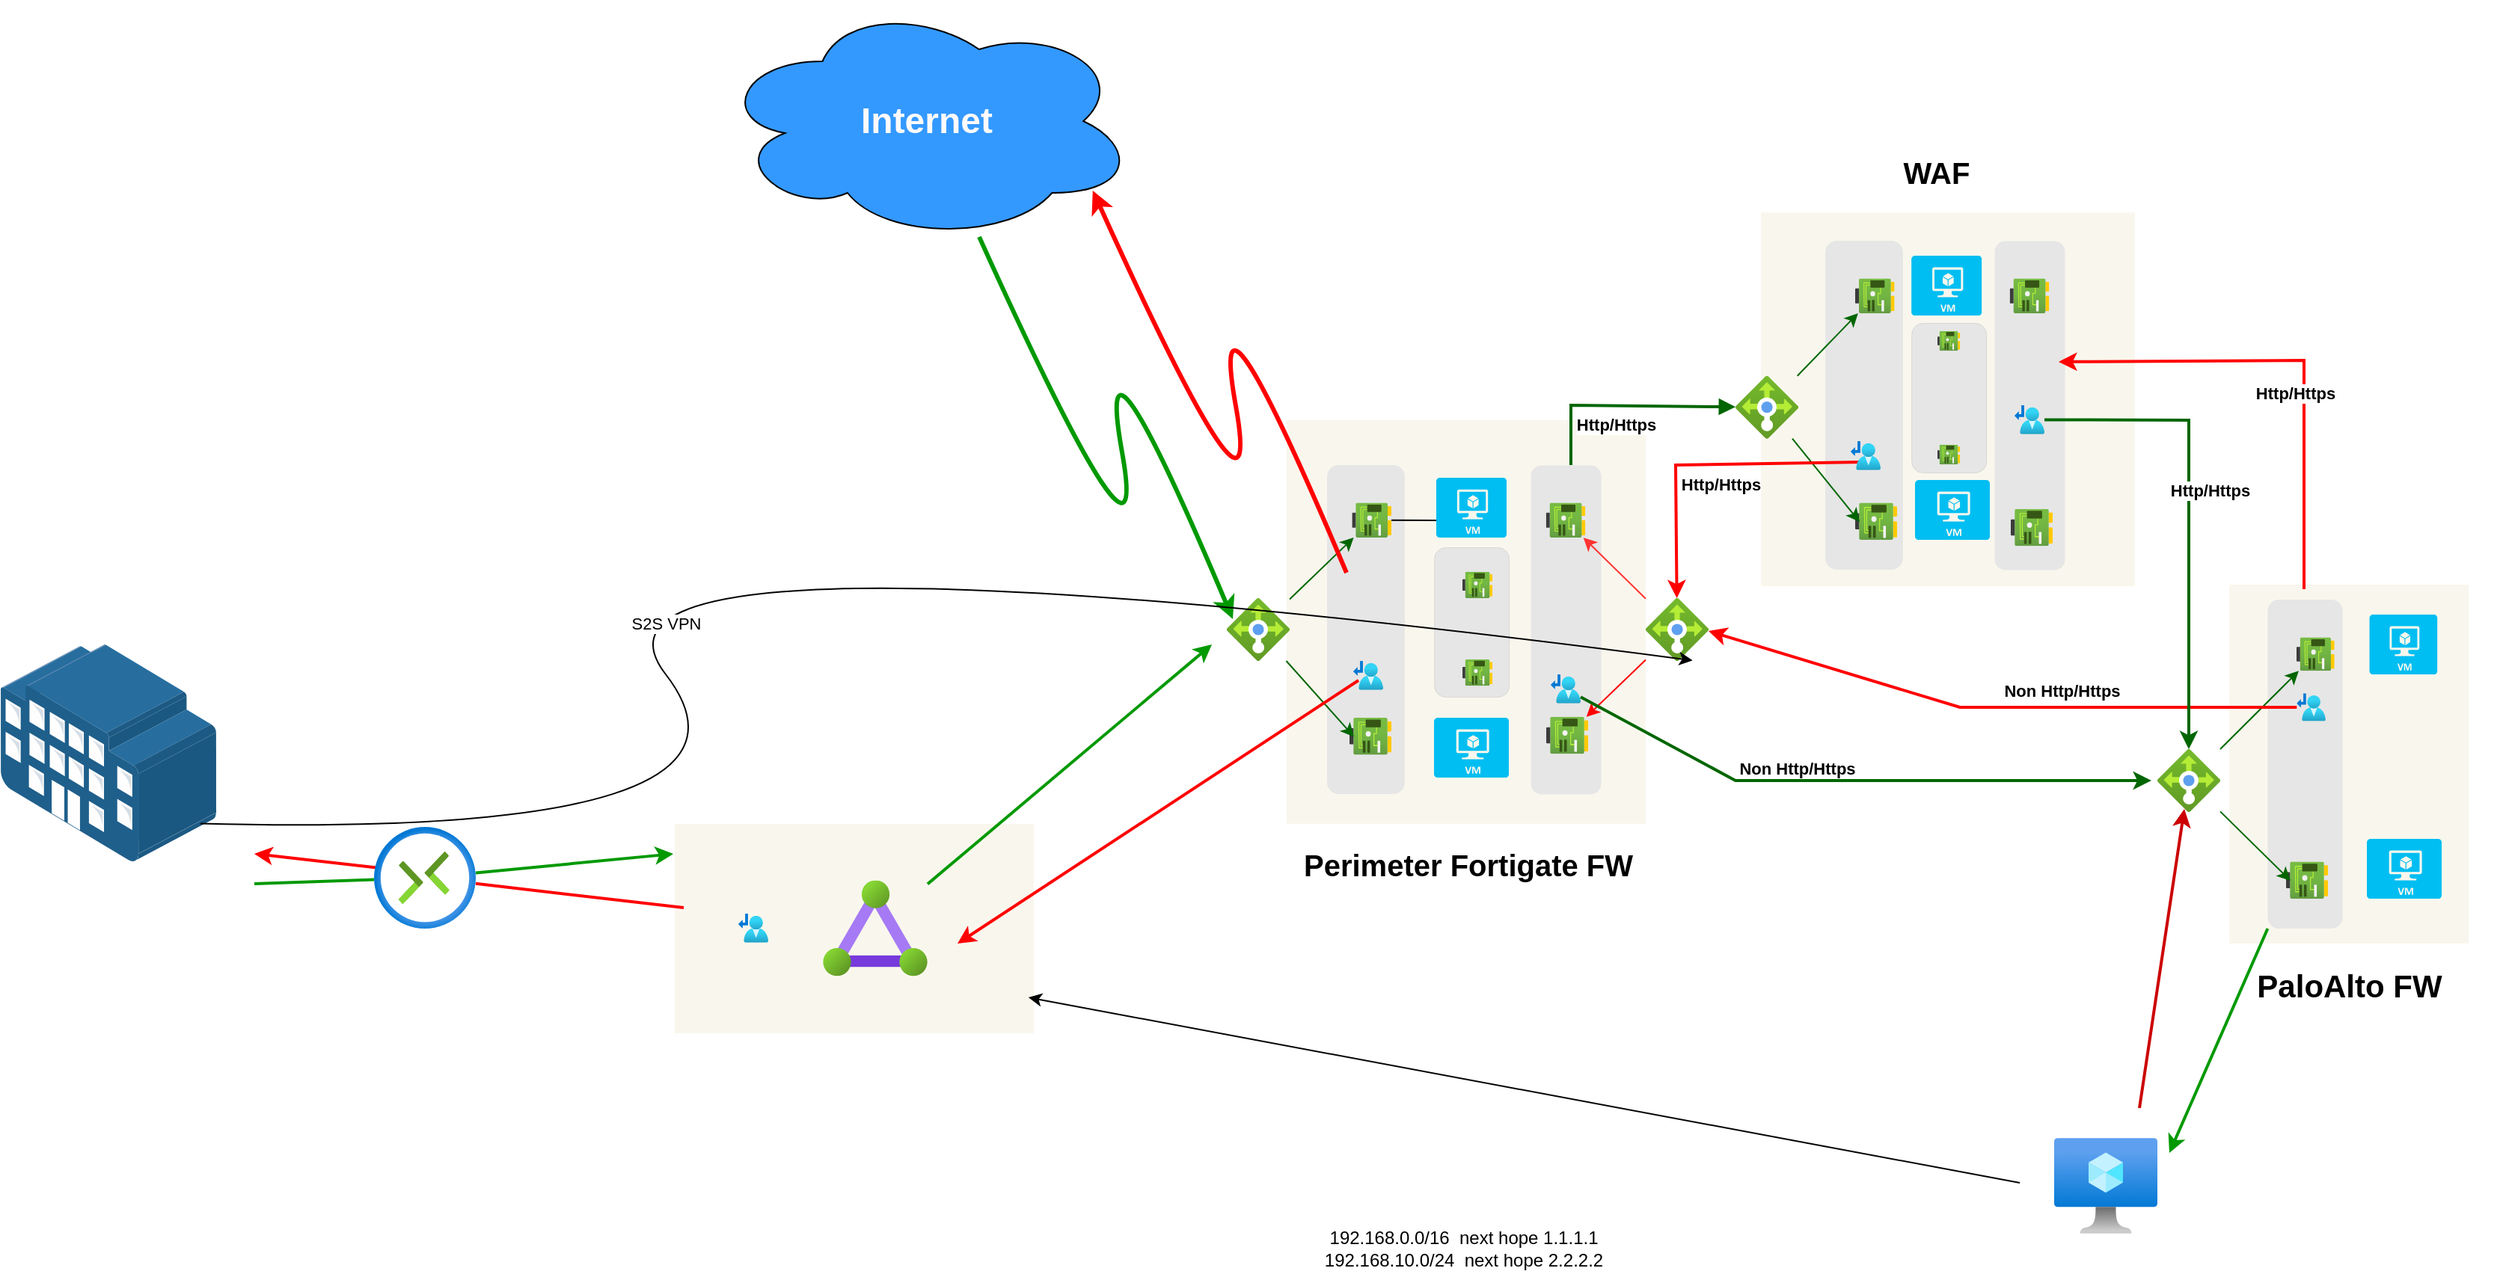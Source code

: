 <mxfile version="20.7.4" type="github">
  <diagram id="i_cl4AShtwmAQDiyPVz0" name="Page-1">
    <mxGraphModel dx="2996" dy="2220" grid="1" gridSize="10" guides="1" tooltips="1" connect="1" arrows="1" fold="1" page="1" pageScale="1" pageWidth="827" pageHeight="1169" background="#ffffff" math="0" shadow="0">
      <root>
        <mxCell id="0" />
        <mxCell id="1" parent="0" />
        <mxCell id="_NbgPAOYJ38VF1XvK5KL-51" value="" style="whiteSpace=wrap;html=1;aspect=fixed;fontSize=24;fillColor=#f9f7ed;strokeColor=none;" parent="1" vertex="1">
          <mxGeometry x="387" y="-49" width="250" height="250" as="geometry" />
        </mxCell>
        <mxCell id="_NbgPAOYJ38VF1XvK5KL-35" value="" style="rounded=0;whiteSpace=wrap;html=1;strokeColor=none;fillColor=#f9f7ed;" parent="1" vertex="1">
          <mxGeometry x="700" y="200" width="160" height="240" as="geometry" />
        </mxCell>
        <mxCell id="_NbgPAOYJ38VF1XvK5KL-33" value="" style="rounded=0;whiteSpace=wrap;html=1;fillColor=#f9f7ed;strokeColor=none;" parent="1" vertex="1">
          <mxGeometry x="70" y="90" width="240" height="270" as="geometry" />
        </mxCell>
        <mxCell id="_NbgPAOYJ38VF1XvK5KL-31" value="" style="rounded=0;whiteSpace=wrap;html=1;dashed=1;dashPattern=1 2;fillColor=#f9f7ed;strokeColor=none;" parent="1" vertex="1">
          <mxGeometry x="-339" y="360" width="240" height="140" as="geometry" />
        </mxCell>
        <mxCell id="dSrJtow9eJ3Rqq7BlYT7-24" value="" style="aspect=fixed;html=1;points=[];align=center;image;fontSize=12;image=img/lib/azure2/networking/Load_Balancers.svg;" parent="1" vertex="1">
          <mxGeometry x="30" y="209" width="42" height="42" as="geometry" />
        </mxCell>
        <mxCell id="dSrJtow9eJ3Rqq7BlYT7-30" value="" style="group;" parent="1" vertex="1" connectable="0">
          <mxGeometry x="140" y="130" width="188.58" height="213.71" as="geometry" />
        </mxCell>
        <mxCell id="dSrJtow9eJ3Rqq7BlYT7-40" value="" style="rounded=1;whiteSpace=wrap;html=1;strokeColor=none;fillColor=#E6E6E6;" parent="dSrJtow9eJ3Rqq7BlYT7-30" vertex="1">
          <mxGeometry x="-43" y="-10" width="51.95" height="220" as="geometry" />
        </mxCell>
        <mxCell id="dSrJtow9eJ3Rqq7BlYT7-34" value="" style="rounded=1;whiteSpace=wrap;html=1;strokeColor=none;strokeWidth=0;fillColor=#E6E6E6;" parent="dSrJtow9eJ3Rqq7BlYT7-30" vertex="1">
          <mxGeometry x="93.02" y="-10" width="46.98" height="220" as="geometry" />
        </mxCell>
        <mxCell id="dSrJtow9eJ3Rqq7BlYT7-3" value="" style="verticalLabelPosition=bottom;html=1;verticalAlign=top;align=center;strokeColor=none;fillColor=#00BEF2;shape=mxgraph.azure.virtual_machine;" parent="dSrJtow9eJ3Rqq7BlYT7-30" vertex="1">
          <mxGeometry x="30.004" y="-1.49" width="46.98" height="40" as="geometry" />
        </mxCell>
        <mxCell id="dSrJtow9eJ3Rqq7BlYT7-29" value="" style="aspect=fixed;html=1;points=[];align=center;image;fontSize=12;image=img/lib/azure2/networking/Network_Interfaces.svg;strokeColor=none;" parent="dSrJtow9eJ3Rqq7BlYT7-30" vertex="1">
          <mxGeometry x="103.356" y="15.29" width="26.309" height="23.217" as="geometry" />
        </mxCell>
        <mxCell id="dSrJtow9eJ3Rqq7BlYT7-25" value="" style="aspect=fixed;html=1;points=[];align=center;image;fontSize=12;image=img/lib/azure2/networking/Route_Tables.svg;" parent="dSrJtow9eJ3Rqq7BlYT7-30" vertex="1">
          <mxGeometry x="106.51" y="130" width="20" height="19.38" as="geometry" />
        </mxCell>
        <mxCell id="dSrJtow9eJ3Rqq7BlYT7-58" value="" style="rounded=1;whiteSpace=wrap;html=1;strokeColor=default;strokeWidth=0;fillColor=#E6E6E6;" parent="dSrJtow9eJ3Rqq7BlYT7-30" vertex="1">
          <mxGeometry x="28.58" y="45" width="50" height="100" as="geometry" />
        </mxCell>
        <mxCell id="dSrJtow9eJ3Rqq7BlYT7-26" value="" style="aspect=fixed;html=1;points=[];align=center;image;fontSize=12;image=img/lib/azure2/networking/Network_Interfaces.svg;" parent="dSrJtow9eJ3Rqq7BlYT7-30" vertex="1">
          <mxGeometry x="-28" y="159" width="28" height="24.71" as="geometry" />
        </mxCell>
        <mxCell id="dSrJtow9eJ3Rqq7BlYT7-31" value="" style="group;rotation=90;" parent="dSrJtow9eJ3Rqq7BlYT7-30" vertex="1" connectable="0">
          <mxGeometry x="-11.49" y="159" width="138" height="44.09" as="geometry" />
        </mxCell>
        <mxCell id="dSrJtow9eJ3Rqq7BlYT7-2" value="" style="verticalLabelPosition=bottom;html=1;verticalAlign=top;align=center;strokeColor=none;fillColor=#00BEF2;shape=mxgraph.azure.virtual_machine;" parent="dSrJtow9eJ3Rqq7BlYT7-31" vertex="1">
          <mxGeometry x="40" width="50" height="40" as="geometry" />
        </mxCell>
        <mxCell id="dSrJtow9eJ3Rqq7BlYT7-28" value="" style="aspect=fixed;html=1;points=[];align=center;image;fontSize=12;image=img/lib/azure2/networking/Network_Interfaces.svg;" parent="dSrJtow9eJ3Rqq7BlYT7-31" vertex="1">
          <mxGeometry x="115" y="-0.62" width="28" height="24.71" as="geometry" />
        </mxCell>
        <mxCell id="dSrJtow9eJ3Rqq7BlYT7-32" value="" style="aspect=fixed;html=1;points=[];align=center;image;fontSize=12;image=img/lib/azure2/networking/Network_Interfaces.svg;strokeColor=default;" parent="dSrJtow9eJ3Rqq7BlYT7-31" vertex="1">
          <mxGeometry x="59" y="-39" width="20" height="17.64" as="geometry" />
        </mxCell>
        <mxCell id="dSrJtow9eJ3Rqq7BlYT7-33" value="" style="aspect=fixed;html=1;points=[];align=center;image;fontSize=12;image=img/lib/azure2/networking/Network_Interfaces.svg;" parent="dSrJtow9eJ3Rqq7BlYT7-30" vertex="1">
          <mxGeometry x="47.51" y="61.35" width="20" height="17.65" as="geometry" />
        </mxCell>
        <mxCell id="dSrJtow9eJ3Rqq7BlYT7-27" value="" style="aspect=fixed;html=1;points=[];align=center;image;fontSize=12;image=img/lib/azure2/networking/Network_Interfaces.svg;" parent="dSrJtow9eJ3Rqq7BlYT7-30" vertex="1">
          <mxGeometry x="-26.31" y="15.29" width="26.309" height="23.217" as="geometry" />
        </mxCell>
        <mxCell id="dSrJtow9eJ3Rqq7BlYT7-137" value="" style="endArrow=none;html=1;rounded=0;shadow=0;strokeColor=#000000;strokeWidth=1;fillColor=#FF0000;entryX=0;entryY=0.712;entryDx=0;entryDy=0;entryPerimeter=0;" parent="dSrJtow9eJ3Rqq7BlYT7-30" source="dSrJtow9eJ3Rqq7BlYT7-27" target="dSrJtow9eJ3Rqq7BlYT7-3" edge="1">
          <mxGeometry width="50" height="50" relative="1" as="geometry">
            <mxPoint x="60" y="-80" as="sourcePoint" />
            <mxPoint x="110" y="-130" as="targetPoint" />
          </mxGeometry>
        </mxCell>
        <mxCell id="dSrJtow9eJ3Rqq7BlYT7-49" value="" style="aspect=fixed;html=1;points=[];align=center;image;fontSize=12;image=img/lib/azure2/networking/Route_Tables.svg;" parent="1" vertex="1">
          <mxGeometry x="114.51" y="251" width="20" height="19.38" as="geometry" />
        </mxCell>
        <mxCell id="dSrJtow9eJ3Rqq7BlYT7-50" value="" style="edgeStyle=none;orthogonalLoop=1;jettySize=auto;html=1;rounded=0;strokeColor=#006600;" parent="1" source="dSrJtow9eJ3Rqq7BlYT7-24" target="dSrJtow9eJ3Rqq7BlYT7-27" edge="1">
          <mxGeometry width="80" relative="1" as="geometry">
            <mxPoint x="10" y="140" as="sourcePoint" />
            <mxPoint x="90" y="140" as="targetPoint" />
            <Array as="points" />
          </mxGeometry>
        </mxCell>
        <mxCell id="dSrJtow9eJ3Rqq7BlYT7-51" value="" style="endArrow=classic;html=1;rounded=0;entryX=0.107;entryY=0.514;entryDx=0;entryDy=0;entryPerimeter=0;strokeColor=#006600;" parent="1" source="dSrJtow9eJ3Rqq7BlYT7-24" target="dSrJtow9eJ3Rqq7BlYT7-26" edge="1">
          <mxGeometry width="50" height="50" relative="1" as="geometry">
            <mxPoint x="70" y="451" as="sourcePoint" />
            <mxPoint x="120" y="401" as="targetPoint" />
          </mxGeometry>
        </mxCell>
        <mxCell id="dSrJtow9eJ3Rqq7BlYT7-55" value="" style="aspect=fixed;html=1;points=[];align=center;image;fontSize=12;image=img/lib/azure2/networking/Load_Balancers.svg;" parent="1" vertex="1">
          <mxGeometry x="310" y="209" width="42" height="42" as="geometry" />
        </mxCell>
        <mxCell id="dSrJtow9eJ3Rqq7BlYT7-56" value="" style="edgeStyle=none;orthogonalLoop=1;jettySize=auto;html=1;rounded=0;strokeColor=#FF3333;" parent="1" source="dSrJtow9eJ3Rqq7BlYT7-55" target="dSrJtow9eJ3Rqq7BlYT7-29" edge="1">
          <mxGeometry width="80" relative="1" as="geometry">
            <mxPoint x="290" y="137.98" as="sourcePoint" />
            <mxPoint x="430" y="175.029" as="targetPoint" />
            <Array as="points" />
          </mxGeometry>
        </mxCell>
        <mxCell id="dSrJtow9eJ3Rqq7BlYT7-57" value="" style="endArrow=classic;html=1;rounded=0;strokeColor=#FF0000;" parent="1" source="dSrJtow9eJ3Rqq7BlYT7-55" target="dSrJtow9eJ3Rqq7BlYT7-28" edge="1">
          <mxGeometry width="50" height="50" relative="1" as="geometry">
            <mxPoint x="350" y="448.98" as="sourcePoint" />
            <mxPoint x="432.996" y="316.971" as="targetPoint" />
          </mxGeometry>
        </mxCell>
        <mxCell id="dSrJtow9eJ3Rqq7BlYT7-59" value="" style="aspect=fixed;html=1;points=[];align=center;image;fontSize=12;image=img/lib/azure2/networking/Load_Balancers.svg;" parent="1" vertex="1">
          <mxGeometry x="370" y="60.36" width="42" height="42" as="geometry" />
        </mxCell>
        <mxCell id="dSrJtow9eJ3Rqq7BlYT7-60" value="" style="group;" parent="1" vertex="1" connectable="0">
          <mxGeometry x="450" y="-20" width="193.02" height="220" as="geometry" />
        </mxCell>
        <mxCell id="dSrJtow9eJ3Rqq7BlYT7-61" value="" style="rounded=1;whiteSpace=wrap;html=1;strokeColor=none;fillColor=#E6E6E6;" parent="dSrJtow9eJ3Rqq7BlYT7-60" vertex="1">
          <mxGeometry x="-20.0" y="-10" width="51.95" height="220" as="geometry" />
        </mxCell>
        <mxCell id="dSrJtow9eJ3Rqq7BlYT7-62" value="" style="rounded=1;whiteSpace=wrap;html=1;strokeColor=none;strokeWidth=0;fillColor=#E6E6E6;" parent="dSrJtow9eJ3Rqq7BlYT7-60" vertex="1">
          <mxGeometry x="93.02" y="-10" width="46.98" height="220" as="geometry" />
        </mxCell>
        <mxCell id="dSrJtow9eJ3Rqq7BlYT7-63" value="" style="verticalLabelPosition=bottom;html=1;verticalAlign=top;align=center;strokeColor=none;fillColor=#00BEF2;shape=mxgraph.azure.virtual_machine;" parent="dSrJtow9eJ3Rqq7BlYT7-60" vertex="1">
          <mxGeometry x="37.584" width="46.98" height="40" as="geometry" />
        </mxCell>
        <mxCell id="dSrJtow9eJ3Rqq7BlYT7-64" value="" style="aspect=fixed;html=1;points=[];align=center;image;fontSize=12;image=img/lib/azure2/networking/Network_Interfaces.svg;" parent="dSrJtow9eJ3Rqq7BlYT7-60" vertex="1">
          <mxGeometry y="15.29" width="26.309" height="23.217" as="geometry" />
        </mxCell>
        <mxCell id="dSrJtow9eJ3Rqq7BlYT7-65" value="" style="aspect=fixed;html=1;points=[];align=center;image;fontSize=12;image=img/lib/azure2/networking/Network_Interfaces.svg;strokeColor=none;" parent="dSrJtow9eJ3Rqq7BlYT7-60" vertex="1">
          <mxGeometry x="103.356" y="15.29" width="26.309" height="23.217" as="geometry" />
        </mxCell>
        <mxCell id="dSrJtow9eJ3Rqq7BlYT7-66" value="" style="aspect=fixed;html=1;points=[];align=center;image;fontSize=12;image=img/lib/azure2/networking/Route_Tables.svg;" parent="dSrJtow9eJ3Rqq7BlYT7-60" vertex="1">
          <mxGeometry x="106.51" y="100" width="20" height="19.38" as="geometry" />
        </mxCell>
        <mxCell id="dSrJtow9eJ3Rqq7BlYT7-67" value="" style="rounded=1;whiteSpace=wrap;html=1;strokeColor=default;strokeWidth=0;fillColor=#E6E6E6;" parent="dSrJtow9eJ3Rqq7BlYT7-60" vertex="1">
          <mxGeometry x="37.58" y="45" width="50.0" height="100" as="geometry" />
        </mxCell>
        <mxCell id="dSrJtow9eJ3Rqq7BlYT7-68" value="" style="group;rotation=90;" parent="1" vertex="1" connectable="0">
          <mxGeometry x="450" y="130" width="138" height="44.09" as="geometry" />
        </mxCell>
        <mxCell id="dSrJtow9eJ3Rqq7BlYT7-69" value="" style="verticalLabelPosition=bottom;html=1;verticalAlign=top;align=center;strokeColor=none;fillColor=#00BEF2;shape=mxgraph.azure.virtual_machine;" parent="dSrJtow9eJ3Rqq7BlYT7-68" vertex="1">
          <mxGeometry x="40" width="50" height="40" as="geometry" />
        </mxCell>
        <mxCell id="dSrJtow9eJ3Rqq7BlYT7-70" value="" style="aspect=fixed;html=1;points=[];align=center;image;fontSize=12;image=img/lib/azure2/networking/Network_Interfaces.svg;" parent="dSrJtow9eJ3Rqq7BlYT7-68" vertex="1">
          <mxGeometry y="15.29" width="28" height="24.71" as="geometry" />
        </mxCell>
        <mxCell id="dSrJtow9eJ3Rqq7BlYT7-71" value="" style="aspect=fixed;html=1;points=[];align=center;image;fontSize=12;image=img/lib/azure2/networking/Network_Interfaces.svg;" parent="dSrJtow9eJ3Rqq7BlYT7-68" vertex="1">
          <mxGeometry x="104" y="19.38" width="28" height="24.71" as="geometry" />
        </mxCell>
        <mxCell id="dSrJtow9eJ3Rqq7BlYT7-72" value="" style="aspect=fixed;html=1;points=[];align=center;image;fontSize=12;image=img/lib/azure2/networking/Network_Interfaces.svg;strokeColor=default;" parent="1" vertex="1">
          <mxGeometry x="505" y="106.36" width="15" height="13.23" as="geometry" />
        </mxCell>
        <mxCell id="dSrJtow9eJ3Rqq7BlYT7-73" value="" style="aspect=fixed;html=1;points=[];align=center;image;fontSize=12;image=img/lib/azure2/networking/Network_Interfaces.svg;" parent="1" vertex="1">
          <mxGeometry x="505" y="30.35" width="15" height="13.24" as="geometry" />
        </mxCell>
        <mxCell id="dSrJtow9eJ3Rqq7BlYT7-75" value="" style="edgeStyle=none;orthogonalLoop=1;jettySize=auto;html=1;rounded=0;strokeColor=#006600;" parent="1" source="dSrJtow9eJ3Rqq7BlYT7-59" target="dSrJtow9eJ3Rqq7BlYT7-64" edge="1">
          <mxGeometry width="80" relative="1" as="geometry">
            <mxPoint x="310" y="-21" as="sourcePoint" />
            <mxPoint x="390" y="-21" as="targetPoint" />
            <Array as="points" />
          </mxGeometry>
        </mxCell>
        <mxCell id="dSrJtow9eJ3Rqq7BlYT7-76" value="" style="endArrow=classic;html=1;rounded=0;entryX=0.107;entryY=0.514;entryDx=0;entryDy=0;entryPerimeter=0;strokeColor=#006600;" parent="1" source="dSrJtow9eJ3Rqq7BlYT7-59" target="dSrJtow9eJ3Rqq7BlYT7-70" edge="1">
          <mxGeometry width="50" height="50" relative="1" as="geometry">
            <mxPoint x="370" y="290" as="sourcePoint" />
            <mxPoint x="420" y="240" as="targetPoint" />
          </mxGeometry>
        </mxCell>
        <mxCell id="dSrJtow9eJ3Rqq7BlYT7-101" value="" style="aspect=fixed;html=1;points=[];align=center;image;fontSize=12;image=img/lib/azure2/networking/Load_Balancers.svg;" parent="1" vertex="1">
          <mxGeometry x="652" y="310" width="42" height="42" as="geometry" />
        </mxCell>
        <mxCell id="dSrJtow9eJ3Rqq7BlYT7-102" value="" style="group;" parent="1" vertex="1" connectable="0">
          <mxGeometry x="745" y="220" width="135" height="220" as="geometry" />
        </mxCell>
        <mxCell id="dSrJtow9eJ3Rqq7BlYT7-103" value="" style="rounded=1;whiteSpace=wrap;html=1;strokeColor=none;fillColor=#E6E6E6;" parent="dSrJtow9eJ3Rqq7BlYT7-102" vertex="1">
          <mxGeometry x="-19.286" y="-10" width="50.095" height="220" as="geometry" />
        </mxCell>
        <mxCell id="dSrJtow9eJ3Rqq7BlYT7-105" value="" style="verticalLabelPosition=bottom;html=1;verticalAlign=top;align=center;strokeColor=none;fillColor=#00BEF2;shape=mxgraph.azure.virtual_machine;" parent="dSrJtow9eJ3Rqq7BlYT7-102" vertex="1">
          <mxGeometry x="48.777" width="45.302" height="40" as="geometry" />
        </mxCell>
        <mxCell id="dSrJtow9eJ3Rqq7BlYT7-106" value="" style="aspect=fixed;html=1;points=[];align=center;image;fontSize=12;image=img/lib/azure2/networking/Network_Interfaces.svg;" parent="dSrJtow9eJ3Rqq7BlYT7-102" vertex="1">
          <mxGeometry y="15.29" width="25.369" height="22.388" as="geometry" />
        </mxCell>
        <mxCell id="dSrJtow9eJ3Rqq7BlYT7-116" value="" style="aspect=fixed;html=1;points=[];align=center;image;fontSize=12;image=img/lib/azure2/networking/Route_Tables.svg;" parent="dSrJtow9eJ3Rqq7BlYT7-102" vertex="1">
          <mxGeometry x="0.145" y="52.62" width="19.286" height="18.688" as="geometry" />
        </mxCell>
        <mxCell id="dSrJtow9eJ3Rqq7BlYT7-110" value="" style="group;rotation=90;" parent="1" vertex="1" connectable="0">
          <mxGeometry x="738" y="370" width="138" height="44.09" as="geometry" />
        </mxCell>
        <mxCell id="dSrJtow9eJ3Rqq7BlYT7-111" value="" style="verticalLabelPosition=bottom;html=1;verticalAlign=top;align=center;strokeColor=none;fillColor=#00BEF2;shape=mxgraph.azure.virtual_machine;" parent="dSrJtow9eJ3Rqq7BlYT7-110" vertex="1">
          <mxGeometry x="54" width="50" height="40" as="geometry" />
        </mxCell>
        <mxCell id="dSrJtow9eJ3Rqq7BlYT7-112" value="" style="aspect=fixed;html=1;points=[];align=center;image;fontSize=12;image=img/lib/azure2/networking/Network_Interfaces.svg;" parent="dSrJtow9eJ3Rqq7BlYT7-110" vertex="1">
          <mxGeometry y="15.29" width="28" height="24.71" as="geometry" />
        </mxCell>
        <mxCell id="dSrJtow9eJ3Rqq7BlYT7-117" value="" style="edgeStyle=none;orthogonalLoop=1;jettySize=auto;html=1;rounded=0;strokeColor=#006600;" parent="1" source="dSrJtow9eJ3Rqq7BlYT7-101" target="dSrJtow9eJ3Rqq7BlYT7-106" edge="1">
          <mxGeometry width="80" relative="1" as="geometry">
            <mxPoint x="600" y="219" as="sourcePoint" />
            <mxPoint x="680" y="219" as="targetPoint" />
            <Array as="points" />
          </mxGeometry>
        </mxCell>
        <mxCell id="dSrJtow9eJ3Rqq7BlYT7-118" value="" style="endArrow=classic;html=1;rounded=0;entryX=0.107;entryY=0.514;entryDx=0;entryDy=0;entryPerimeter=0;strokeColor=#006600;" parent="1" source="dSrJtow9eJ3Rqq7BlYT7-101" target="dSrJtow9eJ3Rqq7BlYT7-112" edge="1">
          <mxGeometry width="50" height="50" relative="1" as="geometry">
            <mxPoint x="660" y="530" as="sourcePoint" />
            <mxPoint x="710" y="480" as="targetPoint" />
          </mxGeometry>
        </mxCell>
        <mxCell id="dSrJtow9eJ3Rqq7BlYT7-122" value="" style="endArrow=classic;html=1;rounded=0;strokeColor=#006600;fillColor=#006600;entryX=-0.095;entryY=0.5;entryDx=0;entryDy=0;entryPerimeter=0;strokeWidth=2;" parent="1" source="dSrJtow9eJ3Rqq7BlYT7-25" target="dSrJtow9eJ3Rqq7BlYT7-101" edge="1">
          <mxGeometry width="50" height="50" relative="1" as="geometry">
            <mxPoint x="276.51" y="249.19" as="sourcePoint" />
            <mxPoint x="586.51" y="249.19" as="targetPoint" />
            <Array as="points">
              <mxPoint x="370" y="331" />
            </Array>
          </mxGeometry>
        </mxCell>
        <mxCell id="dSrJtow9eJ3Rqq7BlYT7-123" value="Non Http/Https" style="edgeLabel;html=1;align=center;verticalAlign=top;resizable=0;points=[];fontStyle=1;horizontal=1;" parent="dSrJtow9eJ3Rqq7BlYT7-122" vertex="1" connectable="0">
          <mxGeometry x="-0.245" relative="1" as="geometry">
            <mxPoint x="9" y="-21" as="offset" />
          </mxGeometry>
        </mxCell>
        <mxCell id="dSrJtow9eJ3Rqq7BlYT7-124" value="" style="endArrow=classic;html=1;rounded=0;strokeColor=#FF0000;fillColor=#FF0000;entryX=1;entryY=0.524;entryDx=0;entryDy=0;entryPerimeter=0;strokeWidth=2;" parent="1" source="dSrJtow9eJ3Rqq7BlYT7-116" target="dSrJtow9eJ3Rqq7BlYT7-55" edge="1">
          <mxGeometry width="50" height="50" relative="1" as="geometry">
            <mxPoint x="480" y="470" as="sourcePoint" />
            <mxPoint x="851.5" y="551.81" as="targetPoint" />
            <Array as="points">
              <mxPoint x="520" y="282" />
            </Array>
          </mxGeometry>
        </mxCell>
        <mxCell id="dSrJtow9eJ3Rqq7BlYT7-125" value="Non Http/Https" style="edgeLabel;html=1;align=center;verticalAlign=top;resizable=0;points=[];fontStyle=1;horizontal=1;" parent="dSrJtow9eJ3Rqq7BlYT7-124" vertex="1" connectable="0">
          <mxGeometry x="-0.245" relative="1" as="geometry">
            <mxPoint x="-6" y="-24" as="offset" />
          </mxGeometry>
        </mxCell>
        <mxCell id="dSrJtow9eJ3Rqq7BlYT7-126" value="" style="endArrow=block;html=1;rounded=0;strokeColor=#006600;fillColor=#006600;strokeWidth=2;shadow=0;" parent="1" target="dSrJtow9eJ3Rqq7BlYT7-59" edge="1">
          <mxGeometry width="50" height="50" relative="1" as="geometry">
            <mxPoint x="260" y="120" as="sourcePoint" />
            <mxPoint x="340" y="70" as="targetPoint" />
            <Array as="points">
              <mxPoint x="260" y="80" />
            </Array>
          </mxGeometry>
        </mxCell>
        <mxCell id="dSrJtow9eJ3Rqq7BlYT7-127" value="Http/Https" style="edgeLabel;html=1;align=center;verticalAlign=top;resizable=0;points=[];fontStyle=1;horizontal=1;" parent="dSrJtow9eJ3Rqq7BlYT7-126" vertex="1" connectable="0">
          <mxGeometry x="-0.245" relative="1" as="geometry">
            <mxPoint x="13" as="offset" />
          </mxGeometry>
        </mxCell>
        <mxCell id="dSrJtow9eJ3Rqq7BlYT7-130" value="" style="endArrow=classic;html=1;rounded=0;strokeColor=#FF0000;fillColor=#FF0000;exitX=0.4;exitY=0.722;exitDx=0;exitDy=0;exitPerimeter=0;strokeWidth=2;" parent="1" source="dSrJtow9eJ3Rqq7BlYT7-145" target="dSrJtow9eJ3Rqq7BlYT7-55" edge="1">
          <mxGeometry width="50" height="50" relative="1" as="geometry">
            <mxPoint x="434.984" y="170.0" as="sourcePoint" />
            <mxPoint x="347.02" y="182.992" as="targetPoint" />
            <Array as="points">
              <mxPoint x="330" y="120" />
            </Array>
          </mxGeometry>
        </mxCell>
        <mxCell id="dSrJtow9eJ3Rqq7BlYT7-131" value="Http/Https" style="edgeLabel;html=1;align=center;verticalAlign=top;resizable=0;points=[];fontStyle=1;horizontal=1;" parent="dSrJtow9eJ3Rqq7BlYT7-130" vertex="1" connectable="0">
          <mxGeometry x="-0.245" relative="1" as="geometry">
            <mxPoint x="-14" y="1" as="offset" />
          </mxGeometry>
        </mxCell>
        <mxCell id="dSrJtow9eJ3Rqq7BlYT7-134" value="" style="endArrow=classic;html=1;rounded=0;strokeColor=#006600;fillColor=#006600;strokeWidth=2;" parent="1" source="dSrJtow9eJ3Rqq7BlYT7-66" target="dSrJtow9eJ3Rqq7BlYT7-101" edge="1">
          <mxGeometry width="50" height="50" relative="1" as="geometry">
            <mxPoint x="740" y="80" as="sourcePoint" />
            <mxPoint x="1111.5" y="161.81" as="targetPoint" />
            <Array as="points">
              <mxPoint x="673" y="90" />
            </Array>
          </mxGeometry>
        </mxCell>
        <mxCell id="dSrJtow9eJ3Rqq7BlYT7-135" value="Http/Https" style="edgeLabel;html=1;align=center;verticalAlign=top;resizable=0;points=[];fontStyle=1;horizontal=1;" parent="dSrJtow9eJ3Rqq7BlYT7-134" vertex="1" connectable="0">
          <mxGeometry x="-0.245" relative="1" as="geometry">
            <mxPoint x="14" y="11" as="offset" />
          </mxGeometry>
        </mxCell>
        <mxCell id="dSrJtow9eJ3Rqq7BlYT7-139" value="Internet" style="ellipse;shape=cloud;whiteSpace=wrap;html=1;align=center;fillColor=#3399FF;fontColor=#FFFAFB;fontStyle=1;fontSize=24;" parent="1" vertex="1">
          <mxGeometry x="-310" y="-190" width="279" height="160" as="geometry" />
        </mxCell>
        <mxCell id="dSrJtow9eJ3Rqq7BlYT7-144" value="" style="curved=1;endArrow=classic;html=1;rounded=0;entryX=0.095;entryY=0.333;entryDx=0;entryDy=0;entryPerimeter=0;strokeWidth=3;strokeColor=#009900;endFill=1;startArrow=none;startFill=0;" parent="1" source="dSrJtow9eJ3Rqq7BlYT7-139" target="dSrJtow9eJ3Rqq7BlYT7-24" edge="1">
          <mxGeometry width="50" height="50" relative="1" as="geometry">
            <mxPoint x="-84" y="180" as="sourcePoint" />
            <mxPoint x="-34" y="130" as="targetPoint" />
            <Array as="points">
              <mxPoint x="-20" y="223" />
              <mxPoint x="-60" />
            </Array>
          </mxGeometry>
        </mxCell>
        <mxCell id="dSrJtow9eJ3Rqq7BlYT7-145" value="" style="aspect=fixed;html=1;points=[];align=center;image;fontSize=12;image=img/lib/azure2/networking/Route_Tables.svg;" parent="1" vertex="1">
          <mxGeometry x="447" y="104" width="20" height="19.38" as="geometry" />
        </mxCell>
        <mxCell id="dSrJtow9eJ3Rqq7BlYT7-147" value="" style="endArrow=classic;html=1;rounded=0;strokeColor=#FF0000;fillColor=#FF0000;entryX=0.915;entryY=0.368;entryDx=0;entryDy=0;entryPerimeter=0;strokeWidth=2;exitX=0.485;exitY=-0.032;exitDx=0;exitDy=0;exitPerimeter=0;" parent="1" source="dSrJtow9eJ3Rqq7BlYT7-103" target="dSrJtow9eJ3Rqq7BlYT7-62" edge="1">
          <mxGeometry width="50" height="50" relative="1" as="geometry">
            <mxPoint x="810" as="sourcePoint" />
            <mxPoint x="416.855" y="-50.957" as="targetPoint" />
            <Array as="points">
              <mxPoint x="750" y="50" />
            </Array>
          </mxGeometry>
        </mxCell>
        <mxCell id="dSrJtow9eJ3Rqq7BlYT7-148" value="Http/Https" style="edgeLabel;html=1;align=center;verticalAlign=top;resizable=0;points=[];fontStyle=1;horizontal=1;" parent="dSrJtow9eJ3Rqq7BlYT7-147" vertex="1" connectable="0">
          <mxGeometry x="-0.245" relative="1" as="geometry">
            <mxPoint x="-6" y="-24" as="offset" />
          </mxGeometry>
        </mxCell>
        <mxCell id="_NbgPAOYJ38VF1XvK5KL-1" value="" style="aspect=fixed;html=1;points=[];align=center;image;fontSize=12;image=img/lib/azure2/compute/Virtual_Machine.svg;" parent="1" vertex="1">
          <mxGeometry x="583" y="570" width="69" height="64" as="geometry" />
        </mxCell>
        <mxCell id="_NbgPAOYJ38VF1XvK5KL-22" value="" style="aspect=fixed;html=1;points=[];align=center;image;fontSize=12;image=img/lib/azure2/networking/Route_Tables.svg;" parent="1" vertex="1">
          <mxGeometry x="-296.49" y="420.004" width="20" height="19.38" as="geometry" />
        </mxCell>
        <mxCell id="_NbgPAOYJ38VF1XvK5KL-29" value="" style="endArrow=classic;html=1;rounded=0;strokeColor=#009900;strokeWidth=2;" parent="1" source="-1X14vLDynfJLfTxmqDM-1" edge="1">
          <mxGeometry width="50" height="50" relative="1" as="geometry">
            <mxPoint x="-153.29" y="434.139" as="sourcePoint" />
            <mxPoint x="20" y="240" as="targetPoint" />
          </mxGeometry>
        </mxCell>
        <mxCell id="_NbgPAOYJ38VF1XvK5KL-30" value="" style="endArrow=classic;html=1;rounded=0;exitX=0.175;exitY=0.671;exitDx=0;exitDy=0;exitPerimeter=0;strokeColor=#FF0000;strokeWidth=2;" parent="1" source="dSrJtow9eJ3Rqq7BlYT7-49" edge="1">
          <mxGeometry width="50" height="50" relative="1" as="geometry">
            <mxPoint x="80" y="390" as="sourcePoint" />
            <mxPoint x="-150" y="440" as="targetPoint" />
          </mxGeometry>
        </mxCell>
        <mxCell id="_NbgPAOYJ38VF1XvK5KL-34" value="Perimeter Fortigate FW" style="text;html=1;align=center;verticalAlign=middle;resizable=0;points=[];autosize=1;strokeColor=none;fillColor=none;fontSize=20;fontStyle=1" parent="1" vertex="1">
          <mxGeometry x="71" y="367" width="240" height="40" as="geometry" />
        </mxCell>
        <mxCell id="_NbgPAOYJ38VF1XvK5KL-36" value="PaloAlto FW" style="text;html=1;align=center;verticalAlign=middle;resizable=0;points=[];autosize=1;strokeColor=none;fillColor=none;fontStyle=1;fontSize=21;" parent="1" vertex="1">
          <mxGeometry x="705" y="448" width="150" height="40" as="geometry" />
        </mxCell>
        <mxCell id="_NbgPAOYJ38VF1XvK5KL-42" value="" style="endArrow=classic;html=1;rounded=0;strokeColor=#CC0000;entryX=0.429;entryY=0.952;entryDx=0;entryDy=0;entryPerimeter=0;strokeWidth=2;" parent="1" target="dSrJtow9eJ3Rqq7BlYT7-101" edge="1">
          <mxGeometry width="50" height="50" relative="1" as="geometry">
            <mxPoint x="640" y="550" as="sourcePoint" />
            <mxPoint x="400" y="580" as="targetPoint" />
            <Array as="points" />
          </mxGeometry>
        </mxCell>
        <mxCell id="_NbgPAOYJ38VF1XvK5KL-43" value="" style="endArrow=classic;html=1;rounded=0;strokeColor=#009900;strokeWidth=2;exitX=0;exitY=1;exitDx=0;exitDy=0;" parent="1" source="dSrJtow9eJ3Rqq7BlYT7-103" edge="1">
          <mxGeometry width="50" height="50" relative="1" as="geometry">
            <mxPoint x="730" y="700" as="sourcePoint" />
            <mxPoint x="660" y="580" as="targetPoint" />
          </mxGeometry>
        </mxCell>
        <mxCell id="_NbgPAOYJ38VF1XvK5KL-50" value="" style="curved=1;endArrow=none;html=1;rounded=0;entryX=0.095;entryY=0.333;entryDx=0;entryDy=0;entryPerimeter=0;strokeWidth=3;strokeColor=#FF0000;endFill=0;startArrow=classic;startFill=1;" parent="1" edge="1">
          <mxGeometry width="50" height="50" relative="1" as="geometry">
            <mxPoint x="-59.595" y="-63.545" as="sourcePoint" />
            <mxPoint x="109.99" y="191.986" as="targetPoint" />
            <Array as="points">
              <mxPoint x="56" y="192" />
              <mxPoint x="16" y="-31" />
            </Array>
          </mxGeometry>
        </mxCell>
        <mxCell id="_NbgPAOYJ38VF1XvK5KL-52" value="&lt;font color=&quot;#000000&quot; style=&quot;font-size: 20px;&quot;&gt;&lt;span style=&quot;font-size: 20px;&quot;&gt;WAF&lt;/span&gt;&lt;/font&gt;" style="text;html=1;align=center;verticalAlign=middle;resizable=0;points=[];autosize=1;strokeColor=none;fillColor=none;fontSize=20;fontColor=#FFFAFB;fontStyle=1" parent="1" vertex="1">
          <mxGeometry x="469" y="-96" width="70" height="40" as="geometry" />
        </mxCell>
        <mxCell id="-1X14vLDynfJLfTxmqDM-1" value="" style="aspect=fixed;html=1;points=[];align=center;image;fontSize=12;image=img/lib/azure2/networking/ExpressRoute_Circuits.svg;" vertex="1" parent="1">
          <mxGeometry x="-240" y="397.69" width="70" height="64" as="geometry" />
        </mxCell>
        <mxCell id="-1X14vLDynfJLfTxmqDM-3" value="" style="endArrow=classic;html=1;rounded=0;exitX=0.025;exitY=0.4;exitDx=0;exitDy=0;exitPerimeter=0;strokeColor=#FF0000;strokeWidth=2;startArrow=none;" edge="1" parent="1" source="-1X14vLDynfJLfTxmqDM-2">
          <mxGeometry width="50" height="50" relative="1" as="geometry">
            <mxPoint x="-331.99" y="264" as="sourcePoint" />
            <mxPoint x="-620" y="380" as="targetPoint" />
          </mxGeometry>
        </mxCell>
        <mxCell id="-1X14vLDynfJLfTxmqDM-4" value="" style="endArrow=classic;html=1;rounded=0;strokeColor=#009900;strokeWidth=2;startArrow=none;entryX=-0.004;entryY=0.143;entryDx=0;entryDy=0;entryPerimeter=0;" edge="1" parent="1" source="-1X14vLDynfJLfTxmqDM-2" target="_NbgPAOYJ38VF1XvK5KL-31">
          <mxGeometry width="50" height="50" relative="1" as="geometry">
            <mxPoint x="-620" y="410" as="sourcePoint" />
            <mxPoint x="-340" y="390" as="targetPoint" />
          </mxGeometry>
        </mxCell>
        <mxCell id="-1X14vLDynfJLfTxmqDM-5" value="" style="endArrow=none;html=1;rounded=0;strokeColor=#009900;strokeWidth=2;" edge="1" parent="1" target="-1X14vLDynfJLfTxmqDM-2">
          <mxGeometry width="50" height="50" relative="1" as="geometry">
            <mxPoint x="-620" y="400" as="sourcePoint" />
            <mxPoint x="-339" y="402.993" as="targetPoint" />
          </mxGeometry>
        </mxCell>
        <mxCell id="-1X14vLDynfJLfTxmqDM-6" value="" style="points=[];aspect=fixed;html=1;align=center;shadow=0;dashed=0;image;image=img/lib/allied_telesis/buildings/Large_Building.svg;" vertex="1" parent="1">
          <mxGeometry x="-790" y="240" width="145" height="145" as="geometry" />
        </mxCell>
        <mxCell id="-1X14vLDynfJLfTxmqDM-11" value="" style="curved=1;endArrow=classic;html=1;rounded=0;exitX=0.924;exitY=0.826;exitDx=0;exitDy=0;exitPerimeter=0;entryX=0.746;entryY=0.992;entryDx=0;entryDy=0;entryPerimeter=0;fillColor=#FF0000;" edge="1" parent="1" source="-1X14vLDynfJLfTxmqDM-6" target="dSrJtow9eJ3Rqq7BlYT7-55">
          <mxGeometry width="50" height="50" relative="1" as="geometry">
            <mxPoint x="-460" y="170" as="sourcePoint" />
            <mxPoint x="-410" y="120" as="targetPoint" />
            <Array as="points">
              <mxPoint x="-260" y="370" />
              <mxPoint x="-430" y="150" />
            </Array>
          </mxGeometry>
        </mxCell>
        <mxCell id="-1X14vLDynfJLfTxmqDM-18" value="S2S VPN" style="edgeLabel;html=1;align=center;verticalAlign=middle;resizable=0;points=[];" vertex="1" connectable="0" parent="-1X14vLDynfJLfTxmqDM-11">
          <mxGeometry x="-0.225" y="-21" relative="1" as="geometry">
            <mxPoint as="offset" />
          </mxGeometry>
        </mxCell>
        <mxCell id="-1X14vLDynfJLfTxmqDM-13" value="" style="endArrow=classic;html=1;rounded=0;entryX=0.985;entryY=0.829;entryDx=0;entryDy=0;entryPerimeter=0;" edge="1" parent="1" target="_NbgPAOYJ38VF1XvK5KL-31">
          <mxGeometry width="50" height="50" relative="1" as="geometry">
            <mxPoint x="560" y="600" as="sourcePoint" />
            <mxPoint x="230" y="580" as="targetPoint" />
          </mxGeometry>
        </mxCell>
        <mxCell id="-1X14vLDynfJLfTxmqDM-14" value="192.168.0.0/16&amp;nbsp; next hope 1.1.1.1&lt;br&gt;192.168.10.0/24&amp;nbsp; next hope 2.2.2.2" style="text;html=1;align=center;verticalAlign=middle;resizable=0;points=[];autosize=1;strokeColor=none;fillColor=none;" vertex="1" parent="1">
          <mxGeometry x="83" y="624" width="210" height="40" as="geometry" />
        </mxCell>
        <mxCell id="-1X14vLDynfJLfTxmqDM-2" value="" style="aspect=fixed;html=1;points=[];align=center;image;fontSize=12;image=img/lib/azure2/networking/Connections.svg;" vertex="1" parent="1">
          <mxGeometry x="-540" y="362" width="68" height="68" as="geometry" />
        </mxCell>
        <mxCell id="-1X14vLDynfJLfTxmqDM-17" value="" style="endArrow=none;html=1;rounded=0;exitX=0.025;exitY=0.4;exitDx=0;exitDy=0;exitPerimeter=0;strokeColor=#FF0000;strokeWidth=2;" edge="1" parent="1" source="_NbgPAOYJ38VF1XvK5KL-31" target="-1X14vLDynfJLfTxmqDM-2">
          <mxGeometry width="50" height="50" relative="1" as="geometry">
            <mxPoint x="-333" y="416" as="sourcePoint" />
            <mxPoint x="-620" y="380" as="targetPoint" />
          </mxGeometry>
        </mxCell>
      </root>
    </mxGraphModel>
  </diagram>
</mxfile>
